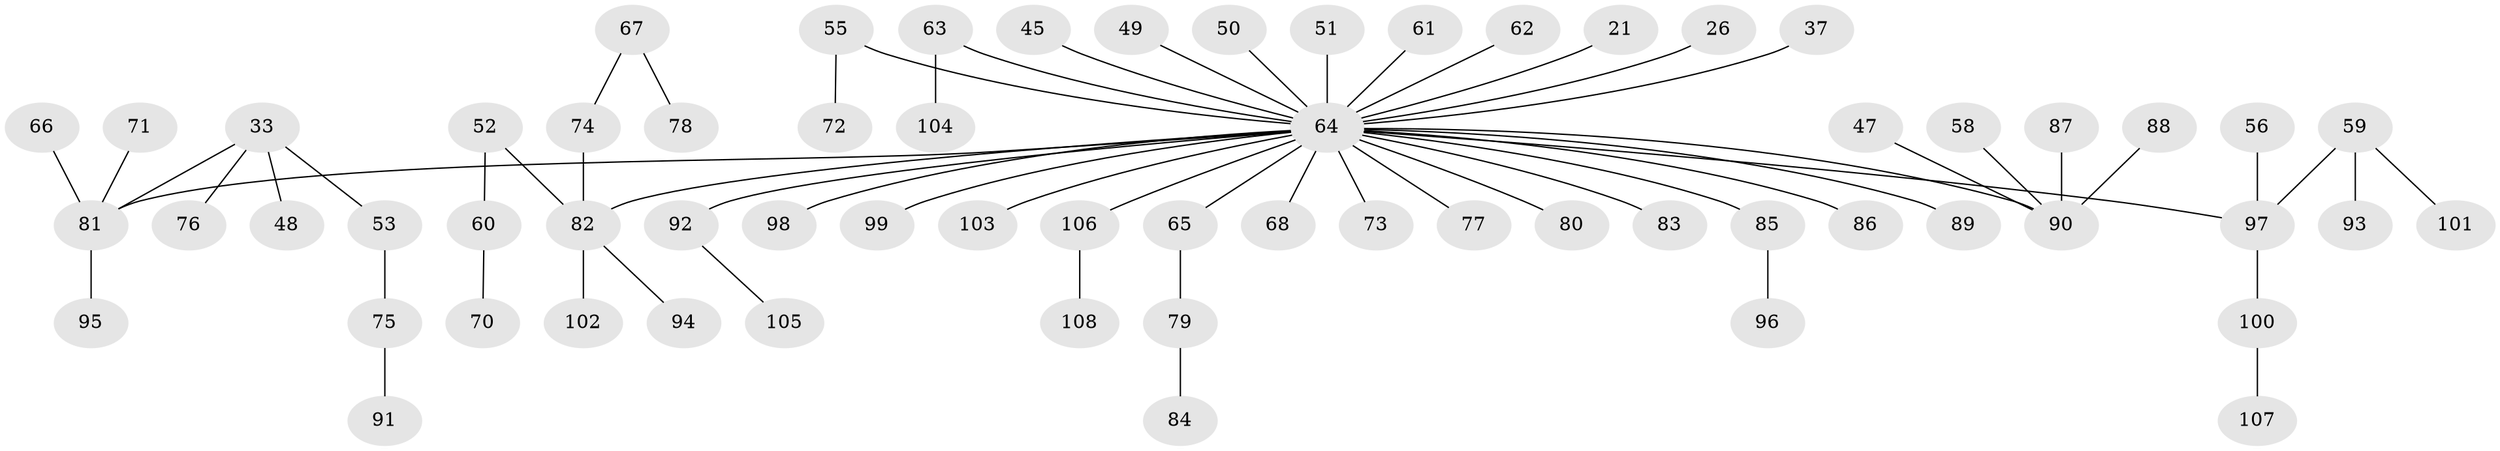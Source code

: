 // original degree distribution, {4: 0.05555555555555555, 6: 0.027777777777777776, 1: 0.49074074074074076, 5: 0.027777777777777776, 3: 0.16666666666666666, 2: 0.23148148148148148}
// Generated by graph-tools (version 1.1) at 2025/56/03/04/25 21:56:40]
// undirected, 64 vertices, 63 edges
graph export_dot {
graph [start="1"]
  node [color=gray90,style=filled];
  21;
  26;
  33;
  37;
  45;
  47;
  48;
  49;
  50;
  51;
  52;
  53;
  55;
  56;
  58;
  59;
  60;
  61;
  62;
  63;
  64 [super="+41+43+57+39"];
  65;
  66;
  67;
  68;
  70;
  71;
  72;
  73;
  74 [super="+54"];
  75;
  76;
  77;
  78;
  79;
  80;
  81 [super="+30+28+69"];
  82 [super="+19+44"];
  83;
  84;
  85;
  86;
  87;
  88;
  89;
  90 [super="+10+31+42+46"];
  91;
  92;
  93;
  94;
  95;
  96;
  97 [super="+40"];
  98;
  99;
  100;
  101;
  102;
  103;
  104;
  105;
  106;
  107;
  108;
  21 -- 64;
  26 -- 64;
  33 -- 48;
  33 -- 53;
  33 -- 76;
  33 -- 81;
  37 -- 64;
  45 -- 64;
  47 -- 90;
  49 -- 64;
  50 -- 64;
  51 -- 64;
  52 -- 60;
  52 -- 82;
  53 -- 75;
  55 -- 72;
  55 -- 64;
  56 -- 97;
  58 -- 90;
  59 -- 93;
  59 -- 101;
  59 -- 97;
  60 -- 70;
  61 -- 64;
  62 -- 64;
  63 -- 104;
  63 -- 64;
  64 -- 68;
  64 -- 80;
  64 -- 73;
  64 -- 77;
  64 -- 81;
  64 -- 83;
  64 -- 85;
  64 -- 86;
  64 -- 89;
  64 -- 90;
  64 -- 97;
  64 -- 98;
  64 -- 99;
  64 -- 103;
  64 -- 106;
  64 -- 82;
  64 -- 65;
  64 -- 92;
  65 -- 79;
  66 -- 81;
  67 -- 78;
  67 -- 74;
  71 -- 81;
  74 -- 82;
  75 -- 91;
  79 -- 84;
  81 -- 95;
  82 -- 94;
  82 -- 102;
  85 -- 96;
  87 -- 90;
  88 -- 90;
  92 -- 105;
  97 -- 100;
  100 -- 107;
  106 -- 108;
}

